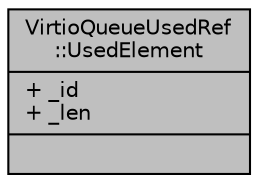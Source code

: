 digraph "VirtioQueueUsedRef::UsedElement"
{
  edge [fontname="Helvetica",fontsize="10",labelfontname="Helvetica",labelfontsize="10"];
  node [fontname="Helvetica",fontsize="10",shape=record];
  Node917 [label="{VirtioQueueUsedRef\l::UsedElement\n|+ _id\l+ _len\l|}",height=0.2,width=0.4,color="black", fillcolor="grey75", style="filled", fontcolor="black"];
}
